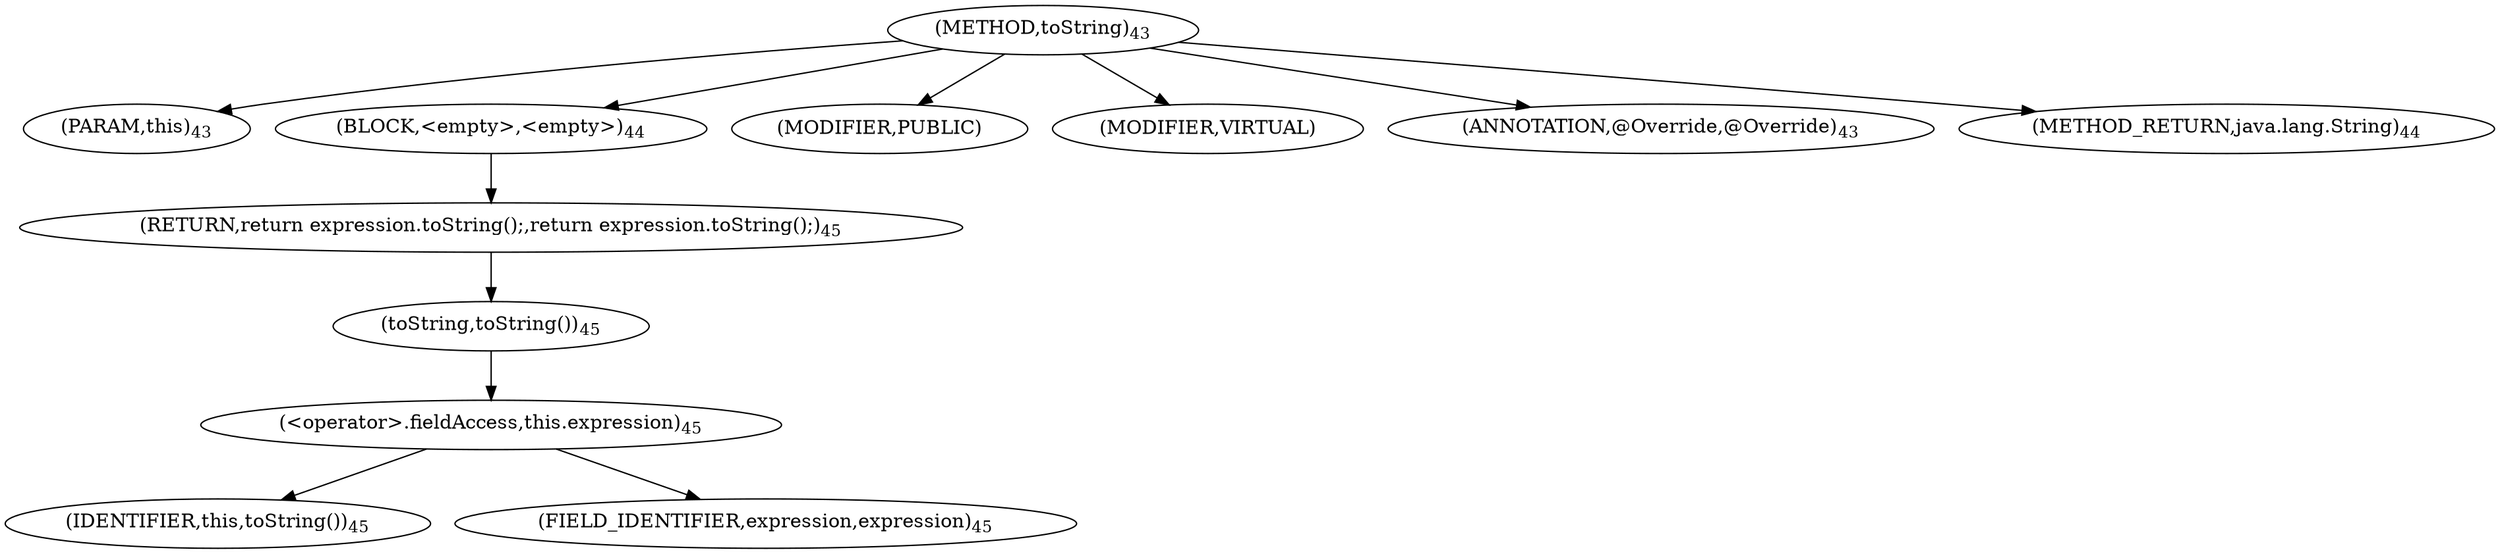 digraph "toString" {  
"114" [label = <(METHOD,toString)<SUB>43</SUB>> ]
"115" [label = <(PARAM,this)<SUB>43</SUB>> ]
"116" [label = <(BLOCK,&lt;empty&gt;,&lt;empty&gt;)<SUB>44</SUB>> ]
"117" [label = <(RETURN,return expression.toString();,return expression.toString();)<SUB>45</SUB>> ]
"118" [label = <(toString,toString())<SUB>45</SUB>> ]
"119" [label = <(&lt;operator&gt;.fieldAccess,this.expression)<SUB>45</SUB>> ]
"120" [label = <(IDENTIFIER,this,toString())<SUB>45</SUB>> ]
"121" [label = <(FIELD_IDENTIFIER,expression,expression)<SUB>45</SUB>> ]
"122" [label = <(MODIFIER,PUBLIC)> ]
"123" [label = <(MODIFIER,VIRTUAL)> ]
"124" [label = <(ANNOTATION,@Override,@Override)<SUB>43</SUB>> ]
"125" [label = <(METHOD_RETURN,java.lang.String)<SUB>44</SUB>> ]
  "114" -> "115" 
  "114" -> "116" 
  "114" -> "122" 
  "114" -> "123" 
  "114" -> "124" 
  "114" -> "125" 
  "116" -> "117" 
  "117" -> "118" 
  "118" -> "119" 
  "119" -> "120" 
  "119" -> "121" 
}
